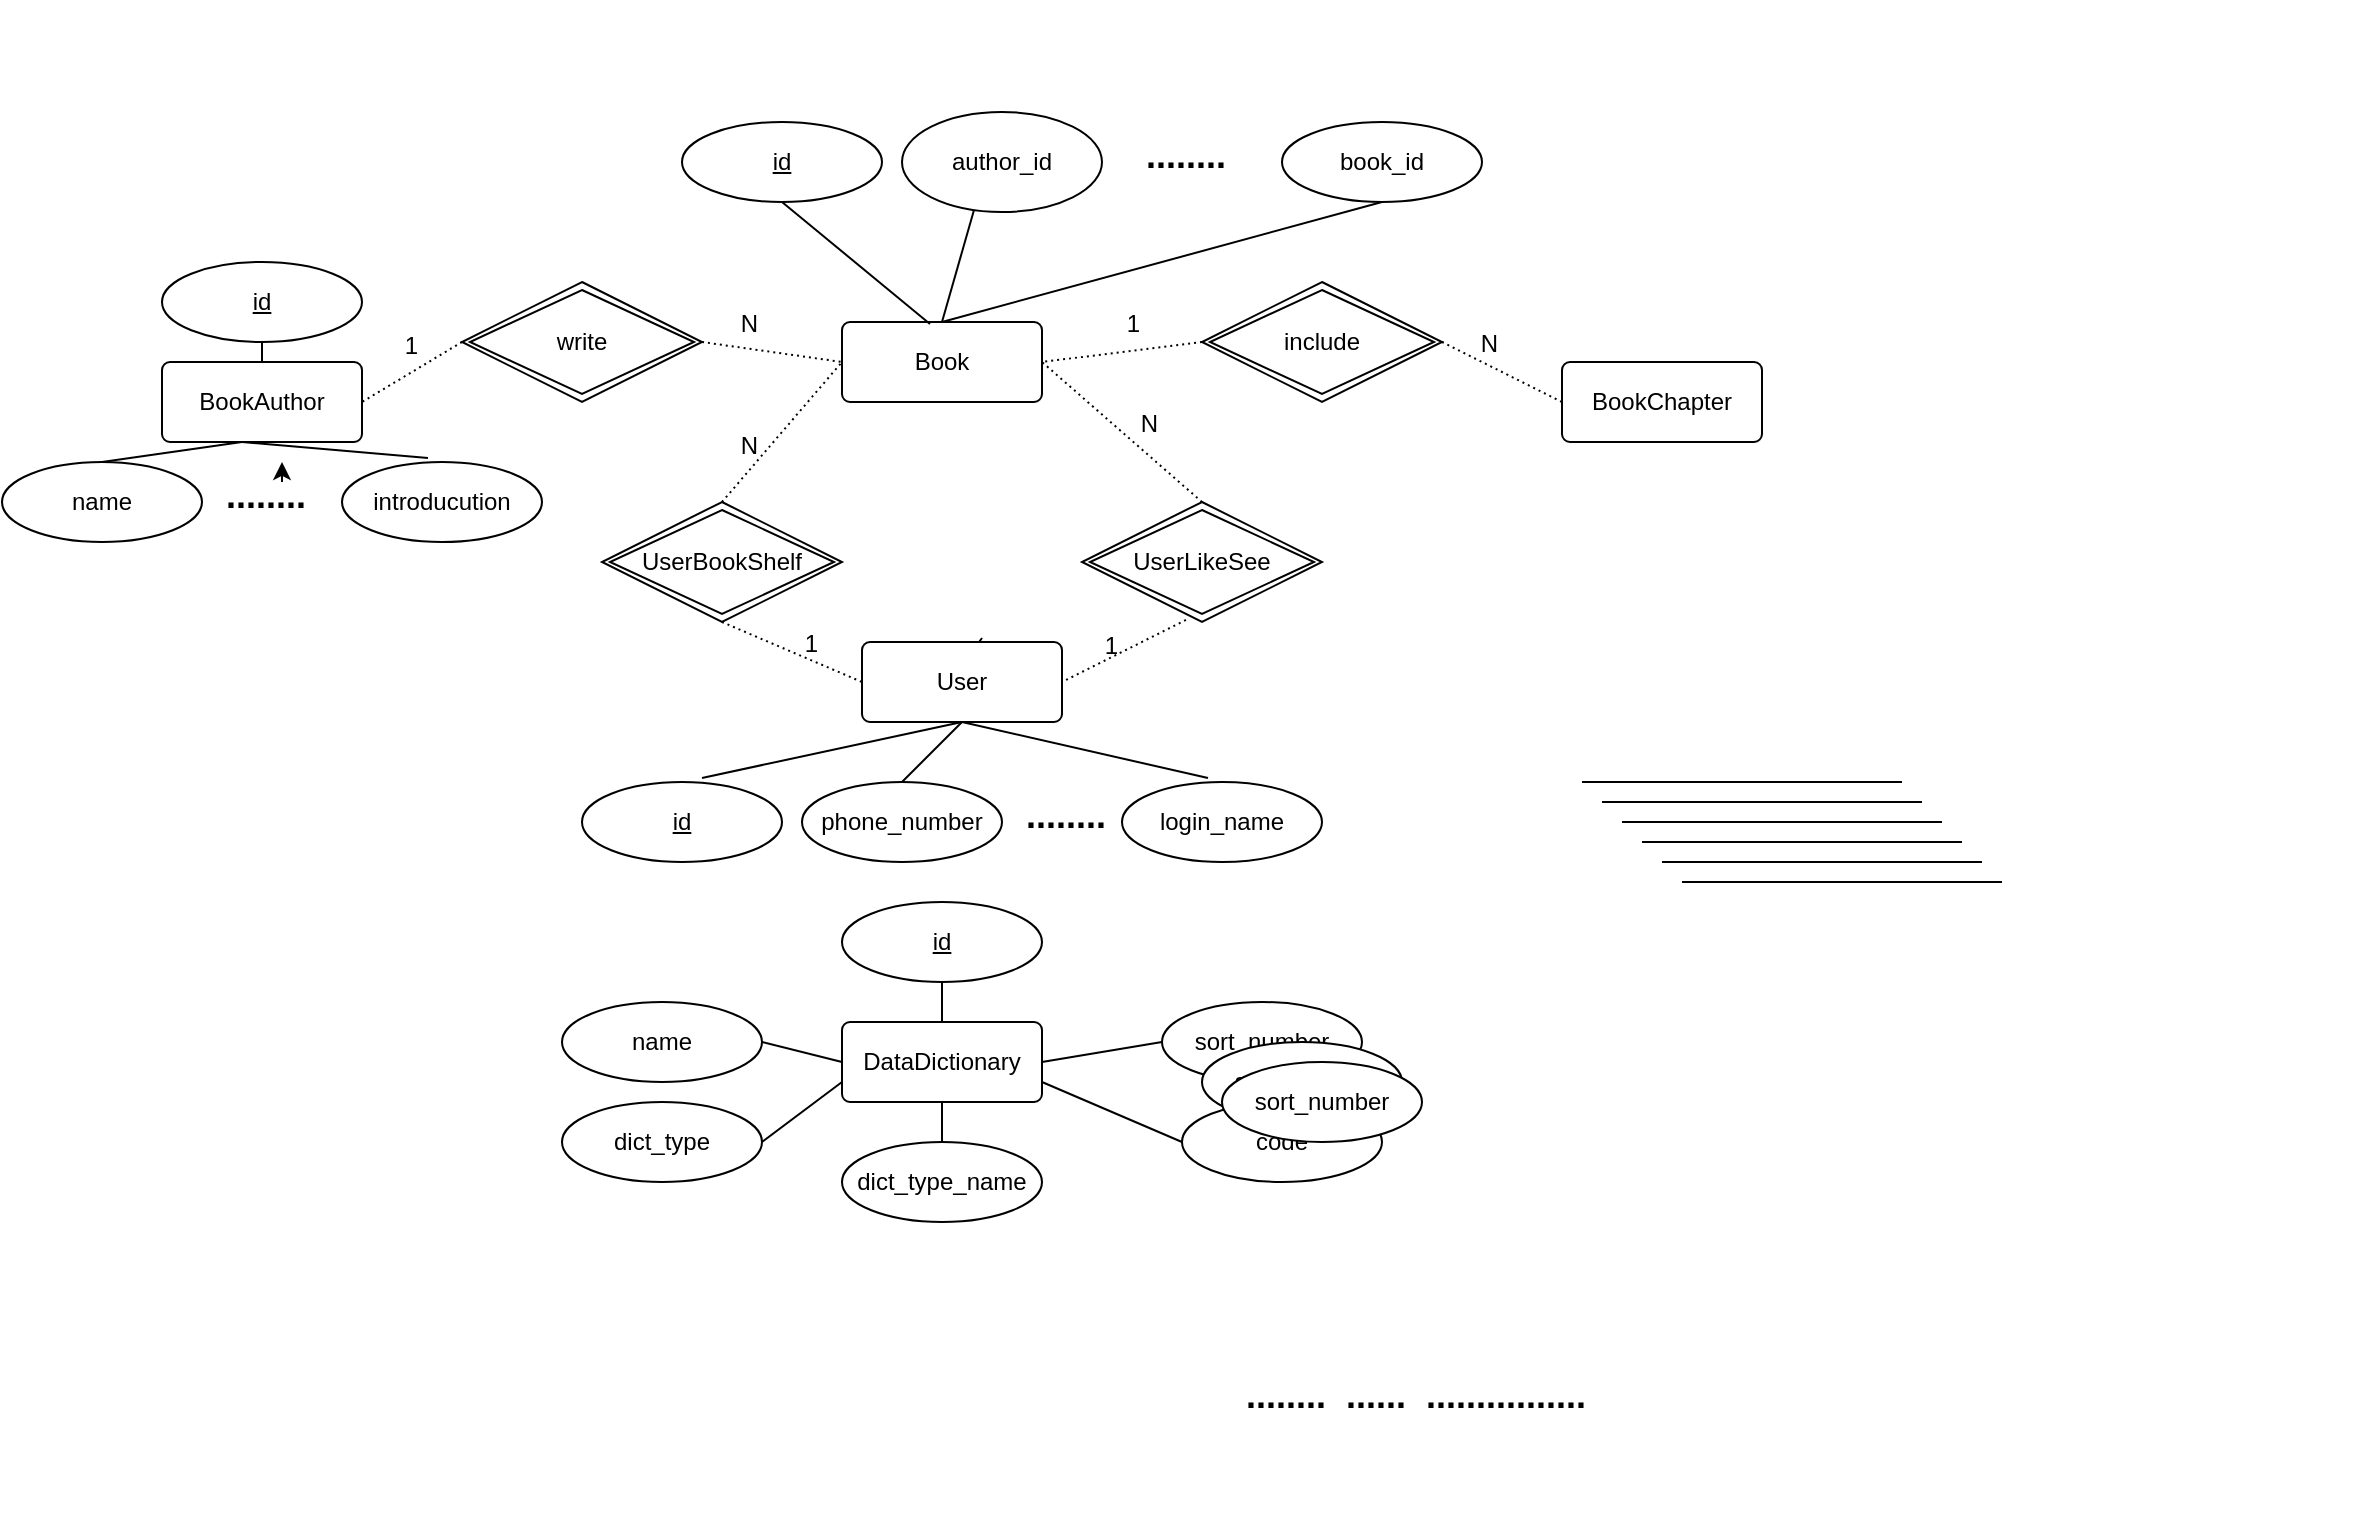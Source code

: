 <mxfile version="21.3.2" type="github">
  <diagram id="R2lEEEUBdFMjLlhIrx00" name="Page-1">
    <mxGraphModel dx="2421" dy="796" grid="1" gridSize="10" guides="1" tooltips="1" connect="1" arrows="1" fold="1" page="1" pageScale="1" pageWidth="850" pageHeight="1100" math="0" shadow="0" extFonts="Permanent Marker^https://fonts.googleapis.com/css?family=Permanent+Marker">
      <root>
        <mxCell id="0" />
        <mxCell id="1" parent="0" />
        <mxCell id="S7SiLh0995_sBBa2Cg7T-1" value="DataDictionary" style="rounded=1;arcSize=10;whiteSpace=wrap;html=1;align=center;" vertex="1" parent="1">
          <mxGeometry x="360" y="550" width="100" height="40" as="geometry" />
        </mxCell>
        <mxCell id="S7SiLh0995_sBBa2Cg7T-4" value="BookChapter" style="rounded=1;arcSize=10;whiteSpace=wrap;html=1;align=center;" vertex="1" parent="1">
          <mxGeometry x="720" y="220" width="100" height="40" as="geometry" />
        </mxCell>
        <mxCell id="S7SiLh0995_sBBa2Cg7T-5" value="Book" style="rounded=1;arcSize=10;whiteSpace=wrap;html=1;align=center;" vertex="1" parent="1">
          <mxGeometry x="360" y="200" width="100" height="40" as="geometry" />
        </mxCell>
        <mxCell id="S7SiLh0995_sBBa2Cg7T-6" value="BookAuthor" style="rounded=1;arcSize=10;whiteSpace=wrap;html=1;align=center;" vertex="1" parent="1">
          <mxGeometry x="20" y="220" width="100" height="40" as="geometry" />
        </mxCell>
        <mxCell id="S7SiLh0995_sBBa2Cg7T-12" value="UserBookShelf" style="shape=rhombus;double=1;perimeter=rhombusPerimeter;whiteSpace=wrap;html=1;align=center;" vertex="1" parent="1">
          <mxGeometry x="240" y="290" width="120" height="60" as="geometry" />
        </mxCell>
        <mxCell id="S7SiLh0995_sBBa2Cg7T-13" value="" style="endArrow=none;html=1;rounded=0;dashed=1;dashPattern=1 2;exitX=0.5;exitY=1;exitDx=0;exitDy=0;entryX=0;entryY=0.5;entryDx=0;entryDy=0;" edge="1" parent="1" source="S7SiLh0995_sBBa2Cg7T-12" target="S7SiLh0995_sBBa2Cg7T-3">
          <mxGeometry relative="1" as="geometry">
            <mxPoint x="340" y="410" as="sourcePoint" />
            <mxPoint x="500" y="410" as="targetPoint" />
          </mxGeometry>
        </mxCell>
        <mxCell id="S7SiLh0995_sBBa2Cg7T-14" value="1" style="resizable=0;html=1;whiteSpace=wrap;align=right;verticalAlign=bottom;" connectable="0" vertex="1" parent="S7SiLh0995_sBBa2Cg7T-13">
          <mxGeometry x="1" relative="1" as="geometry">
            <mxPoint x="-20" y="-10" as="offset" />
          </mxGeometry>
        </mxCell>
        <mxCell id="S7SiLh0995_sBBa2Cg7T-15" value="" style="endArrow=none;html=1;rounded=0;dashed=1;dashPattern=1 2;entryX=0;entryY=0.5;entryDx=0;entryDy=0;exitX=0.5;exitY=0;exitDx=0;exitDy=0;" edge="1" parent="1" source="S7SiLh0995_sBBa2Cg7T-12" target="S7SiLh0995_sBBa2Cg7T-5">
          <mxGeometry relative="1" as="geometry">
            <mxPoint x="180" y="270" as="sourcePoint" />
            <mxPoint x="340" y="270" as="targetPoint" />
          </mxGeometry>
        </mxCell>
        <mxCell id="S7SiLh0995_sBBa2Cg7T-16" value="N" style="resizable=0;html=1;whiteSpace=wrap;align=right;verticalAlign=bottom;" connectable="0" vertex="1" parent="S7SiLh0995_sBBa2Cg7T-15">
          <mxGeometry x="1" relative="1" as="geometry">
            <mxPoint x="-40" y="50" as="offset" />
          </mxGeometry>
        </mxCell>
        <mxCell id="S7SiLh0995_sBBa2Cg7T-17" value="UserLikeSee" style="shape=rhombus;double=1;perimeter=rhombusPerimeter;whiteSpace=wrap;html=1;align=center;" vertex="1" parent="1">
          <mxGeometry x="480" y="290" width="120" height="60" as="geometry" />
        </mxCell>
        <mxCell id="S7SiLh0995_sBBa2Cg7T-20" value="" style="endArrow=none;html=1;rounded=0;dashed=1;dashPattern=1 2;entryX=1;entryY=0.5;entryDx=0;entryDy=0;exitX=0.433;exitY=0.983;exitDx=0;exitDy=0;exitPerimeter=0;" edge="1" parent="1" source="S7SiLh0995_sBBa2Cg7T-17" target="S7SiLh0995_sBBa2Cg7T-3">
          <mxGeometry relative="1" as="geometry">
            <mxPoint x="340" y="410" as="sourcePoint" />
            <mxPoint x="500" y="410" as="targetPoint" />
          </mxGeometry>
        </mxCell>
        <mxCell id="S7SiLh0995_sBBa2Cg7T-21" value="1" style="resizable=0;html=1;whiteSpace=wrap;align=right;verticalAlign=bottom;" connectable="0" vertex="1" parent="S7SiLh0995_sBBa2Cg7T-20">
          <mxGeometry x="1" relative="1" as="geometry">
            <mxPoint x="30" y="-10" as="offset" />
          </mxGeometry>
        </mxCell>
        <mxCell id="S7SiLh0995_sBBa2Cg7T-22" value="" style="endArrow=none;html=1;rounded=0;dashed=1;dashPattern=1 2;entryX=1;entryY=0.5;entryDx=0;entryDy=0;exitX=0.5;exitY=0;exitDx=0;exitDy=0;" edge="1" parent="1" source="S7SiLh0995_sBBa2Cg7T-17" target="S7SiLh0995_sBBa2Cg7T-5">
          <mxGeometry relative="1" as="geometry">
            <mxPoint x="340" y="410" as="sourcePoint" />
            <mxPoint x="500" y="410" as="targetPoint" />
          </mxGeometry>
        </mxCell>
        <mxCell id="S7SiLh0995_sBBa2Cg7T-23" value="N" style="resizable=0;html=1;whiteSpace=wrap;align=right;verticalAlign=bottom;" connectable="0" vertex="1" parent="S7SiLh0995_sBBa2Cg7T-22">
          <mxGeometry x="1" relative="1" as="geometry">
            <mxPoint x="60" y="40" as="offset" />
          </mxGeometry>
        </mxCell>
        <mxCell id="S7SiLh0995_sBBa2Cg7T-24" value="write" style="shape=rhombus;double=1;perimeter=rhombusPerimeter;whiteSpace=wrap;html=1;align=center;" vertex="1" parent="1">
          <mxGeometry x="170" y="180" width="120" height="60" as="geometry" />
        </mxCell>
        <mxCell id="S7SiLh0995_sBBa2Cg7T-25" value="include" style="shape=rhombus;double=1;perimeter=rhombusPerimeter;whiteSpace=wrap;html=1;align=center;" vertex="1" parent="1">
          <mxGeometry x="540" y="180" width="120" height="60" as="geometry" />
        </mxCell>
        <mxCell id="S7SiLh0995_sBBa2Cg7T-28" value="" style="endArrow=none;html=1;rounded=0;dashed=1;dashPattern=1 2;entryX=0;entryY=0.5;entryDx=0;entryDy=0;exitX=1;exitY=0.5;exitDx=0;exitDy=0;" edge="1" parent="1" source="S7SiLh0995_sBBa2Cg7T-24" target="S7SiLh0995_sBBa2Cg7T-5">
          <mxGeometry relative="1" as="geometry">
            <mxPoint x="340" y="410" as="sourcePoint" />
            <mxPoint x="500" y="410" as="targetPoint" />
          </mxGeometry>
        </mxCell>
        <mxCell id="S7SiLh0995_sBBa2Cg7T-29" value="N" style="resizable=0;html=1;whiteSpace=wrap;align=right;verticalAlign=bottom;" connectable="0" vertex="1" parent="S7SiLh0995_sBBa2Cg7T-28">
          <mxGeometry x="1" relative="1" as="geometry">
            <mxPoint x="-40" y="-10" as="offset" />
          </mxGeometry>
        </mxCell>
        <mxCell id="S7SiLh0995_sBBa2Cg7T-30" value="" style="endArrow=none;html=1;rounded=0;dashed=1;dashPattern=1 2;entryX=1;entryY=0.5;entryDx=0;entryDy=0;exitX=0;exitY=0.5;exitDx=0;exitDy=0;" edge="1" parent="1" source="S7SiLh0995_sBBa2Cg7T-24" target="S7SiLh0995_sBBa2Cg7T-6">
          <mxGeometry relative="1" as="geometry">
            <mxPoint x="340" y="410" as="sourcePoint" />
            <mxPoint x="500" y="410" as="targetPoint" />
          </mxGeometry>
        </mxCell>
        <mxCell id="S7SiLh0995_sBBa2Cg7T-31" value="1" style="resizable=0;html=1;whiteSpace=wrap;align=right;verticalAlign=bottom;" connectable="0" vertex="1" parent="S7SiLh0995_sBBa2Cg7T-30">
          <mxGeometry x="1" relative="1" as="geometry">
            <mxPoint x="30" y="-20" as="offset" />
          </mxGeometry>
        </mxCell>
        <mxCell id="S7SiLh0995_sBBa2Cg7T-34" value="" style="endArrow=none;html=1;rounded=0;dashed=1;dashPattern=1 2;entryX=0;entryY=0.5;entryDx=0;entryDy=0;exitX=1;exitY=0.5;exitDx=0;exitDy=0;" edge="1" parent="1" source="S7SiLh0995_sBBa2Cg7T-25" target="S7SiLh0995_sBBa2Cg7T-4">
          <mxGeometry relative="1" as="geometry">
            <mxPoint x="340" y="410" as="sourcePoint" />
            <mxPoint x="470" y="450" as="targetPoint" />
          </mxGeometry>
        </mxCell>
        <mxCell id="S7SiLh0995_sBBa2Cg7T-35" value="N" style="resizable=0;html=1;whiteSpace=wrap;align=right;verticalAlign=bottom;" connectable="0" vertex="1" parent="S7SiLh0995_sBBa2Cg7T-34">
          <mxGeometry x="1" relative="1" as="geometry">
            <mxPoint x="-30" y="-20" as="offset" />
          </mxGeometry>
        </mxCell>
        <mxCell id="S7SiLh0995_sBBa2Cg7T-36" value="" style="endArrow=none;html=1;rounded=0;dashed=1;dashPattern=1 2;entryX=1;entryY=0.5;entryDx=0;entryDy=0;exitX=0;exitY=0.5;exitDx=0;exitDy=0;" edge="1" parent="1" source="S7SiLh0995_sBBa2Cg7T-25" target="S7SiLh0995_sBBa2Cg7T-5">
          <mxGeometry relative="1" as="geometry">
            <mxPoint x="340" y="410" as="sourcePoint" />
            <mxPoint x="500" y="410" as="targetPoint" />
          </mxGeometry>
        </mxCell>
        <mxCell id="S7SiLh0995_sBBa2Cg7T-37" value="1" style="resizable=0;html=1;whiteSpace=wrap;align=right;verticalAlign=bottom;" connectable="0" vertex="1" parent="S7SiLh0995_sBBa2Cg7T-36">
          <mxGeometry x="1" relative="1" as="geometry">
            <mxPoint x="50" y="-10" as="offset" />
          </mxGeometry>
        </mxCell>
        <mxCell id="S7SiLh0995_sBBa2Cg7T-38" value="dict_type" style="ellipse;whiteSpace=wrap;html=1;align=center;" vertex="1" parent="1">
          <mxGeometry x="220" y="590" width="100" height="40" as="geometry" />
        </mxCell>
        <mxCell id="S7SiLh0995_sBBa2Cg7T-39" value="&lt;font style=&quot;font-size: 18px;&quot;&gt;&lt;b&gt;........&amp;nbsp; ......&amp;nbsp; ................&lt;/b&gt;&lt;/font&gt;" style="text;whiteSpace=wrap;html=1;" vertex="1" parent="1">
          <mxGeometry x="560" y="720" width="560" height="80" as="geometry" />
        </mxCell>
        <mxCell id="S7SiLh0995_sBBa2Cg7T-41" value="id&lt;br&gt;" style="ellipse;whiteSpace=wrap;html=1;align=center;fontStyle=4;" vertex="1" parent="1">
          <mxGeometry x="360" y="490" width="100" height="40" as="geometry" />
        </mxCell>
        <mxCell id="S7SiLh0995_sBBa2Cg7T-42" value="dict_type_name" style="ellipse;whiteSpace=wrap;html=1;align=center;" vertex="1" parent="1">
          <mxGeometry x="360" y="610" width="100" height="40" as="geometry" />
        </mxCell>
        <mxCell id="S7SiLh0995_sBBa2Cg7T-43" value="code" style="ellipse;whiteSpace=wrap;html=1;align=center;" vertex="1" parent="1">
          <mxGeometry x="530" y="590" width="100" height="40" as="geometry" />
        </mxCell>
        <mxCell id="S7SiLh0995_sBBa2Cg7T-44" value="name" style="ellipse;whiteSpace=wrap;html=1;align=center;" vertex="1" parent="1">
          <mxGeometry x="220" y="540" width="100" height="40" as="geometry" />
        </mxCell>
        <mxCell id="S7SiLh0995_sBBa2Cg7T-45" value="sort_number" style="ellipse;whiteSpace=wrap;html=1;align=center;" vertex="1" parent="1">
          <mxGeometry x="520" y="540" width="100" height="40" as="geometry" />
        </mxCell>
        <mxCell id="S7SiLh0995_sBBa2Cg7T-51" value="" style="endArrow=none;html=1;rounded=0;exitX=0.6;exitY=-0.05;exitDx=0;exitDy=0;exitPerimeter=0;" edge="1" parent="1" source="S7SiLh0995_sBBa2Cg7T-3">
          <mxGeometry relative="1" as="geometry">
            <mxPoint x="700" y="400" as="sourcePoint" />
            <mxPoint x="400" y="400" as="targetPoint" />
          </mxGeometry>
        </mxCell>
        <mxCell id="S7SiLh0995_sBBa2Cg7T-53" value="" style="resizable=0;html=1;whiteSpace=wrap;align=right;verticalAlign=bottom;" connectable="0" vertex="1" parent="S7SiLh0995_sBBa2Cg7T-51">
          <mxGeometry x="1" relative="1" as="geometry" />
        </mxCell>
        <mxCell id="S7SiLh0995_sBBa2Cg7T-54" value="" style="endArrow=none;html=1;rounded=0;entryX=0;entryY=0.5;entryDx=0;entryDy=0;exitX=1;exitY=0.75;exitDx=0;exitDy=0;" edge="1" parent="1" source="S7SiLh0995_sBBa2Cg7T-1" target="S7SiLh0995_sBBa2Cg7T-43">
          <mxGeometry relative="1" as="geometry">
            <mxPoint x="350" y="420" as="sourcePoint" />
            <mxPoint x="510" y="420" as="targetPoint" />
          </mxGeometry>
        </mxCell>
        <mxCell id="S7SiLh0995_sBBa2Cg7T-55" value="" style="resizable=0;html=1;whiteSpace=wrap;align=left;verticalAlign=bottom;" connectable="0" vertex="1" parent="S7SiLh0995_sBBa2Cg7T-54">
          <mxGeometry x="-1" relative="1" as="geometry" />
        </mxCell>
        <mxCell id="S7SiLh0995_sBBa2Cg7T-56" value="" style="resizable=0;html=1;whiteSpace=wrap;align=right;verticalAlign=bottom;" connectable="0" vertex="1" parent="S7SiLh0995_sBBa2Cg7T-54">
          <mxGeometry x="1" relative="1" as="geometry" />
        </mxCell>
        <mxCell id="S7SiLh0995_sBBa2Cg7T-57" value="" style="endArrow=none;html=1;rounded=0;entryX=0;entryY=0.5;entryDx=0;entryDy=0;" edge="1" parent="1" target="S7SiLh0995_sBBa2Cg7T-1">
          <mxGeometry relative="1" as="geometry">
            <mxPoint x="320" y="560" as="sourcePoint" />
            <mxPoint x="520" y="430" as="targetPoint" />
          </mxGeometry>
        </mxCell>
        <mxCell id="S7SiLh0995_sBBa2Cg7T-58" value="" style="resizable=0;html=1;whiteSpace=wrap;align=left;verticalAlign=bottom;" connectable="0" vertex="1" parent="S7SiLh0995_sBBa2Cg7T-57">
          <mxGeometry x="-1" relative="1" as="geometry" />
        </mxCell>
        <mxCell id="S7SiLh0995_sBBa2Cg7T-59" value="" style="resizable=0;html=1;whiteSpace=wrap;align=right;verticalAlign=bottom;" connectable="0" vertex="1" parent="S7SiLh0995_sBBa2Cg7T-57">
          <mxGeometry x="1" relative="1" as="geometry" />
        </mxCell>
        <mxCell id="S7SiLh0995_sBBa2Cg7T-60" value="" style="endArrow=none;html=1;rounded=0;entryX=0.5;entryY=0;entryDx=0;entryDy=0;exitX=0.5;exitY=1;exitDx=0;exitDy=0;" edge="1" parent="1" source="S7SiLh0995_sBBa2Cg7T-41" target="S7SiLh0995_sBBa2Cg7T-1">
          <mxGeometry relative="1" as="geometry">
            <mxPoint x="370" y="440" as="sourcePoint" />
            <mxPoint x="530" y="440" as="targetPoint" />
          </mxGeometry>
        </mxCell>
        <mxCell id="S7SiLh0995_sBBa2Cg7T-61" value="" style="resizable=0;html=1;whiteSpace=wrap;align=left;verticalAlign=bottom;" connectable="0" vertex="1" parent="S7SiLh0995_sBBa2Cg7T-60">
          <mxGeometry x="-1" relative="1" as="geometry" />
        </mxCell>
        <mxCell id="S7SiLh0995_sBBa2Cg7T-62" value="" style="resizable=0;html=1;whiteSpace=wrap;align=right;verticalAlign=bottom;" connectable="0" vertex="1" parent="S7SiLh0995_sBBa2Cg7T-60">
          <mxGeometry x="1" relative="1" as="geometry" />
        </mxCell>
        <mxCell id="S7SiLh0995_sBBa2Cg7T-63" value="" style="endArrow=none;html=1;rounded=0;entryX=0;entryY=0.5;entryDx=0;entryDy=0;exitX=1;exitY=0.5;exitDx=0;exitDy=0;" edge="1" parent="1" source="S7SiLh0995_sBBa2Cg7T-1" target="S7SiLh0995_sBBa2Cg7T-45">
          <mxGeometry relative="1" as="geometry">
            <mxPoint x="380" y="450" as="sourcePoint" />
            <mxPoint x="540" y="450" as="targetPoint" />
          </mxGeometry>
        </mxCell>
        <mxCell id="S7SiLh0995_sBBa2Cg7T-64" value="" style="resizable=0;html=1;whiteSpace=wrap;align=left;verticalAlign=bottom;" connectable="0" vertex="1" parent="S7SiLh0995_sBBa2Cg7T-63">
          <mxGeometry x="-1" relative="1" as="geometry" />
        </mxCell>
        <mxCell id="S7SiLh0995_sBBa2Cg7T-65" value="" style="resizable=0;html=1;whiteSpace=wrap;align=right;verticalAlign=bottom;" connectable="0" vertex="1" parent="S7SiLh0995_sBBa2Cg7T-63">
          <mxGeometry x="1" relative="1" as="geometry" />
        </mxCell>
        <mxCell id="S7SiLh0995_sBBa2Cg7T-66" value="" style="endArrow=none;html=1;rounded=0;entryX=1;entryY=0.5;entryDx=0;entryDy=0;exitX=0;exitY=0.75;exitDx=0;exitDy=0;" edge="1" parent="1" source="S7SiLh0995_sBBa2Cg7T-1" target="S7SiLh0995_sBBa2Cg7T-38">
          <mxGeometry relative="1" as="geometry">
            <mxPoint x="390" y="460" as="sourcePoint" />
            <mxPoint x="550" y="460" as="targetPoint" />
          </mxGeometry>
        </mxCell>
        <mxCell id="S7SiLh0995_sBBa2Cg7T-67" value="" style="resizable=0;html=1;whiteSpace=wrap;align=left;verticalAlign=bottom;" connectable="0" vertex="1" parent="S7SiLh0995_sBBa2Cg7T-66">
          <mxGeometry x="-1" relative="1" as="geometry" />
        </mxCell>
        <mxCell id="S7SiLh0995_sBBa2Cg7T-68" value="" style="resizable=0;html=1;whiteSpace=wrap;align=right;verticalAlign=bottom;" connectable="0" vertex="1" parent="S7SiLh0995_sBBa2Cg7T-66">
          <mxGeometry x="1" relative="1" as="geometry" />
        </mxCell>
        <mxCell id="S7SiLh0995_sBBa2Cg7T-69" value="" style="endArrow=none;html=1;rounded=0;entryX=0.5;entryY=0;entryDx=0;entryDy=0;" edge="1" parent="1" target="S7SiLh0995_sBBa2Cg7T-42">
          <mxGeometry relative="1" as="geometry">
            <mxPoint x="410" y="590" as="sourcePoint" />
            <mxPoint x="560" y="470" as="targetPoint" />
          </mxGeometry>
        </mxCell>
        <mxCell id="S7SiLh0995_sBBa2Cg7T-70" value="" style="resizable=0;html=1;whiteSpace=wrap;align=left;verticalAlign=bottom;" connectable="0" vertex="1" parent="S7SiLh0995_sBBa2Cg7T-69">
          <mxGeometry x="-1" relative="1" as="geometry" />
        </mxCell>
        <mxCell id="S7SiLh0995_sBBa2Cg7T-71" value="" style="resizable=0;html=1;whiteSpace=wrap;align=right;verticalAlign=bottom;" connectable="0" vertex="1" parent="S7SiLh0995_sBBa2Cg7T-69">
          <mxGeometry x="1" relative="1" as="geometry" />
        </mxCell>
        <mxCell id="S7SiLh0995_sBBa2Cg7T-72" value="id&lt;br&gt;" style="ellipse;whiteSpace=wrap;html=1;align=center;fontStyle=4;" vertex="1" parent="1">
          <mxGeometry x="230" y="430" width="100" height="40" as="geometry" />
        </mxCell>
        <mxCell id="S7SiLh0995_sBBa2Cg7T-73" value="" style="endArrow=none;html=1;rounded=0;exitX=0.5;exitY=0;exitDx=0;exitDy=0;entryX=0.5;entryY=1;entryDx=0;entryDy=0;" edge="1" parent="1" source="S7SiLh0995_sBBa2Cg7T-97" target="S7SiLh0995_sBBa2Cg7T-3">
          <mxGeometry relative="1" as="geometry">
            <mxPoint x="710" y="410" as="sourcePoint" />
            <mxPoint x="410" y="410" as="targetPoint" />
          </mxGeometry>
        </mxCell>
        <mxCell id="S7SiLh0995_sBBa2Cg7T-74" value="" style="resizable=0;html=1;whiteSpace=wrap;align=left;verticalAlign=bottom;" connectable="0" vertex="1" parent="S7SiLh0995_sBBa2Cg7T-73">
          <mxGeometry x="-1" relative="1" as="geometry" />
        </mxCell>
        <mxCell id="S7SiLh0995_sBBa2Cg7T-75" value="" style="resizable=0;html=1;whiteSpace=wrap;align=right;verticalAlign=bottom;" connectable="0" vertex="1" parent="S7SiLh0995_sBBa2Cg7T-73">
          <mxGeometry x="1" relative="1" as="geometry" />
        </mxCell>
        <mxCell id="S7SiLh0995_sBBa2Cg7T-76" value="" style="endArrow=none;html=1;rounded=0;exitX=0.5;exitY=1;exitDx=0;exitDy=0;entryX=0.43;entryY=-0.05;entryDx=0;entryDy=0;entryPerimeter=0;" edge="1" parent="1" source="S7SiLh0995_sBBa2Cg7T-3" target="S7SiLh0995_sBBa2Cg7T-100">
          <mxGeometry relative="1" as="geometry">
            <mxPoint x="720" y="420" as="sourcePoint" />
            <mxPoint x="880" y="420" as="targetPoint" />
          </mxGeometry>
        </mxCell>
        <mxCell id="S7SiLh0995_sBBa2Cg7T-77" value="" style="resizable=0;html=1;whiteSpace=wrap;align=left;verticalAlign=bottom;" connectable="0" vertex="1" parent="S7SiLh0995_sBBa2Cg7T-76">
          <mxGeometry x="-1" relative="1" as="geometry" />
        </mxCell>
        <mxCell id="S7SiLh0995_sBBa2Cg7T-78" value="" style="resizable=0;html=1;whiteSpace=wrap;align=right;verticalAlign=bottom;" connectable="0" vertex="1" parent="S7SiLh0995_sBBa2Cg7T-76">
          <mxGeometry x="1" relative="1" as="geometry" />
        </mxCell>
        <mxCell id="S7SiLh0995_sBBa2Cg7T-79" value="" style="endArrow=none;html=1;rounded=0;" edge="1" parent="1">
          <mxGeometry relative="1" as="geometry">
            <mxPoint x="730" y="430" as="sourcePoint" />
            <mxPoint x="890" y="430" as="targetPoint" />
          </mxGeometry>
        </mxCell>
        <mxCell id="S7SiLh0995_sBBa2Cg7T-80" value="" style="resizable=0;html=1;whiteSpace=wrap;align=left;verticalAlign=bottom;" connectable="0" vertex="1" parent="S7SiLh0995_sBBa2Cg7T-79">
          <mxGeometry x="-1" relative="1" as="geometry" />
        </mxCell>
        <mxCell id="S7SiLh0995_sBBa2Cg7T-81" value="" style="resizable=0;html=1;whiteSpace=wrap;align=right;verticalAlign=bottom;" connectable="0" vertex="1" parent="S7SiLh0995_sBBa2Cg7T-79">
          <mxGeometry x="1" relative="1" as="geometry" />
        </mxCell>
        <mxCell id="S7SiLh0995_sBBa2Cg7T-82" value="" style="endArrow=none;html=1;rounded=0;" edge="1" parent="1">
          <mxGeometry relative="1" as="geometry">
            <mxPoint x="740" y="440" as="sourcePoint" />
            <mxPoint x="900" y="440" as="targetPoint" />
          </mxGeometry>
        </mxCell>
        <mxCell id="S7SiLh0995_sBBa2Cg7T-83" value="" style="resizable=0;html=1;whiteSpace=wrap;align=left;verticalAlign=bottom;" connectable="0" vertex="1" parent="S7SiLh0995_sBBa2Cg7T-82">
          <mxGeometry x="-1" relative="1" as="geometry" />
        </mxCell>
        <mxCell id="S7SiLh0995_sBBa2Cg7T-84" value="" style="resizable=0;html=1;whiteSpace=wrap;align=right;verticalAlign=bottom;" connectable="0" vertex="1" parent="S7SiLh0995_sBBa2Cg7T-82">
          <mxGeometry x="1" relative="1" as="geometry" />
        </mxCell>
        <mxCell id="S7SiLh0995_sBBa2Cg7T-85" value="" style="endArrow=none;html=1;rounded=0;" edge="1" parent="1">
          <mxGeometry relative="1" as="geometry">
            <mxPoint x="750" y="450" as="sourcePoint" />
            <mxPoint x="910" y="450" as="targetPoint" />
          </mxGeometry>
        </mxCell>
        <mxCell id="S7SiLh0995_sBBa2Cg7T-86" value="" style="resizable=0;html=1;whiteSpace=wrap;align=left;verticalAlign=bottom;" connectable="0" vertex="1" parent="S7SiLh0995_sBBa2Cg7T-85">
          <mxGeometry x="-1" relative="1" as="geometry" />
        </mxCell>
        <mxCell id="S7SiLh0995_sBBa2Cg7T-87" value="" style="resizable=0;html=1;whiteSpace=wrap;align=right;verticalAlign=bottom;" connectable="0" vertex="1" parent="S7SiLh0995_sBBa2Cg7T-85">
          <mxGeometry x="1" relative="1" as="geometry" />
        </mxCell>
        <mxCell id="S7SiLh0995_sBBa2Cg7T-88" value="" style="endArrow=none;html=1;rounded=0;" edge="1" parent="1">
          <mxGeometry relative="1" as="geometry">
            <mxPoint x="760" y="460" as="sourcePoint" />
            <mxPoint x="920" y="460" as="targetPoint" />
          </mxGeometry>
        </mxCell>
        <mxCell id="S7SiLh0995_sBBa2Cg7T-89" value="" style="resizable=0;html=1;whiteSpace=wrap;align=left;verticalAlign=bottom;" connectable="0" vertex="1" parent="S7SiLh0995_sBBa2Cg7T-88">
          <mxGeometry x="-1" relative="1" as="geometry" />
        </mxCell>
        <mxCell id="S7SiLh0995_sBBa2Cg7T-90" value="" style="resizable=0;html=1;whiteSpace=wrap;align=right;verticalAlign=bottom;" connectable="0" vertex="1" parent="S7SiLh0995_sBBa2Cg7T-88">
          <mxGeometry x="1" relative="1" as="geometry" />
        </mxCell>
        <mxCell id="S7SiLh0995_sBBa2Cg7T-91" value="" style="endArrow=none;html=1;rounded=0;" edge="1" parent="1">
          <mxGeometry relative="1" as="geometry">
            <mxPoint x="770" y="470" as="sourcePoint" />
            <mxPoint x="930" y="470" as="targetPoint" />
          </mxGeometry>
        </mxCell>
        <mxCell id="S7SiLh0995_sBBa2Cg7T-92" value="" style="resizable=0;html=1;whiteSpace=wrap;align=left;verticalAlign=bottom;" connectable="0" vertex="1" parent="S7SiLh0995_sBBa2Cg7T-91">
          <mxGeometry x="-1" relative="1" as="geometry" />
        </mxCell>
        <mxCell id="S7SiLh0995_sBBa2Cg7T-93" value="" style="resizable=0;html=1;whiteSpace=wrap;align=right;verticalAlign=bottom;" connectable="0" vertex="1" parent="S7SiLh0995_sBBa2Cg7T-91">
          <mxGeometry x="1" relative="1" as="geometry" />
        </mxCell>
        <mxCell id="S7SiLh0995_sBBa2Cg7T-94" value="" style="endArrow=none;html=1;rounded=0;" edge="1" parent="1">
          <mxGeometry relative="1" as="geometry">
            <mxPoint x="780" y="480" as="sourcePoint" />
            <mxPoint x="940" y="480" as="targetPoint" />
          </mxGeometry>
        </mxCell>
        <mxCell id="S7SiLh0995_sBBa2Cg7T-95" value="" style="resizable=0;html=1;whiteSpace=wrap;align=left;verticalAlign=bottom;" connectable="0" vertex="1" parent="S7SiLh0995_sBBa2Cg7T-94">
          <mxGeometry x="-1" relative="1" as="geometry" />
        </mxCell>
        <mxCell id="S7SiLh0995_sBBa2Cg7T-96" value="" style="resizable=0;html=1;whiteSpace=wrap;align=right;verticalAlign=bottom;" connectable="0" vertex="1" parent="S7SiLh0995_sBBa2Cg7T-94">
          <mxGeometry x="1" relative="1" as="geometry" />
        </mxCell>
        <mxCell id="S7SiLh0995_sBBa2Cg7T-97" value="phone_number" style="ellipse;whiteSpace=wrap;html=1;align=center;" vertex="1" parent="1">
          <mxGeometry x="340" y="430" width="100" height="40" as="geometry" />
        </mxCell>
        <mxCell id="S7SiLh0995_sBBa2Cg7T-98" value="sort_number" style="ellipse;whiteSpace=wrap;html=1;align=center;" vertex="1" parent="1">
          <mxGeometry x="540" y="560" width="100" height="40" as="geometry" />
        </mxCell>
        <mxCell id="S7SiLh0995_sBBa2Cg7T-99" value="sort_number" style="ellipse;whiteSpace=wrap;html=1;align=center;" vertex="1" parent="1">
          <mxGeometry x="550" y="570" width="100" height="40" as="geometry" />
        </mxCell>
        <mxCell id="S7SiLh0995_sBBa2Cg7T-100" value="login_name" style="ellipse;whiteSpace=wrap;html=1;align=center;" vertex="1" parent="1">
          <mxGeometry x="500" y="430" width="100" height="40" as="geometry" />
        </mxCell>
        <mxCell id="S7SiLh0995_sBBa2Cg7T-101" value="&lt;font style=&quot;font-size: 18px;&quot;&gt;&lt;b&gt;........&lt;/b&gt;&lt;/font&gt;" style="text;whiteSpace=wrap;html=1;" vertex="1" parent="1">
          <mxGeometry x="450" y="430" width="40" height="10" as="geometry" />
        </mxCell>
        <mxCell id="S7SiLh0995_sBBa2Cg7T-102" value="" style="endArrow=none;html=1;rounded=0;exitX=0.6;exitY=-0.05;exitDx=0;exitDy=0;exitPerimeter=0;entryX=0.5;entryY=1;entryDx=0;entryDy=0;" edge="1" parent="1" source="S7SiLh0995_sBBa2Cg7T-72" target="S7SiLh0995_sBBa2Cg7T-3">
          <mxGeometry relative="1" as="geometry">
            <mxPoint x="290" y="428" as="sourcePoint" />
            <mxPoint x="400" y="400" as="targetPoint" />
          </mxGeometry>
        </mxCell>
        <mxCell id="S7SiLh0995_sBBa2Cg7T-103" value="" style="resizable=0;html=1;whiteSpace=wrap;align=left;verticalAlign=bottom;" connectable="0" vertex="1" parent="S7SiLh0995_sBBa2Cg7T-102">
          <mxGeometry x="-1" relative="1" as="geometry" />
        </mxCell>
        <mxCell id="S7SiLh0995_sBBa2Cg7T-3" value="User" style="rounded=1;arcSize=10;whiteSpace=wrap;html=1;align=center;" vertex="1" parent="1">
          <mxGeometry x="370" y="360" width="100" height="40" as="geometry" />
        </mxCell>
        <mxCell id="S7SiLh0995_sBBa2Cg7T-105" value="" style="resizable=0;html=1;whiteSpace=wrap;align=right;verticalAlign=bottom;" connectable="0" vertex="1" parent="1">
          <mxGeometry x="199.776" y="320" as="geometry" />
        </mxCell>
        <mxCell id="S7SiLh0995_sBBa2Cg7T-106" value="id&lt;br&gt;" style="ellipse;whiteSpace=wrap;html=1;align=center;fontStyle=4;" vertex="1" parent="1">
          <mxGeometry x="20" y="169.996" width="100" height="40" as="geometry" />
        </mxCell>
        <mxCell id="S7SiLh0995_sBBa2Cg7T-107" value="" style="endArrow=none;html=1;rounded=0;exitX=0.5;exitY=0;exitDx=0;exitDy=0;" edge="1" parent="1" source="S7SiLh0995_sBBa2Cg7T-113">
          <mxGeometry relative="1" as="geometry">
            <mxPoint x="510" y="329.686" as="sourcePoint" />
            <mxPoint x="60" y="260" as="targetPoint" />
          </mxGeometry>
        </mxCell>
        <mxCell id="S7SiLh0995_sBBa2Cg7T-108" value="" style="resizable=0;html=1;whiteSpace=wrap;align=left;verticalAlign=bottom;" connectable="0" vertex="1" parent="S7SiLh0995_sBBa2Cg7T-107">
          <mxGeometry x="-1" relative="1" as="geometry" />
        </mxCell>
        <mxCell id="S7SiLh0995_sBBa2Cg7T-109" value="" style="resizable=0;html=1;whiteSpace=wrap;align=right;verticalAlign=bottom;" connectable="0" vertex="1" parent="S7SiLh0995_sBBa2Cg7T-107">
          <mxGeometry x="1" relative="1" as="geometry" />
        </mxCell>
        <mxCell id="S7SiLh0995_sBBa2Cg7T-110" value="" style="endArrow=none;html=1;rounded=0;entryX=0.43;entryY=-0.05;entryDx=0;entryDy=0;entryPerimeter=0;" edge="1" parent="1" target="S7SiLh0995_sBBa2Cg7T-114">
          <mxGeometry relative="1" as="geometry">
            <mxPoint x="60" y="260" as="sourcePoint" />
            <mxPoint x="680" y="339.686" as="targetPoint" />
          </mxGeometry>
        </mxCell>
        <mxCell id="S7SiLh0995_sBBa2Cg7T-111" value="" style="resizable=0;html=1;whiteSpace=wrap;align=left;verticalAlign=bottom;" connectable="0" vertex="1" parent="S7SiLh0995_sBBa2Cg7T-110">
          <mxGeometry x="-1" relative="1" as="geometry" />
        </mxCell>
        <mxCell id="S7SiLh0995_sBBa2Cg7T-112" value="" style="resizable=0;html=1;whiteSpace=wrap;align=right;verticalAlign=bottom;" connectable="0" vertex="1" parent="S7SiLh0995_sBBa2Cg7T-110">
          <mxGeometry x="1" relative="1" as="geometry" />
        </mxCell>
        <mxCell id="S7SiLh0995_sBBa2Cg7T-113" value="name" style="ellipse;whiteSpace=wrap;html=1;align=center;" vertex="1" parent="1">
          <mxGeometry x="-60" y="269.996" width="100" height="40" as="geometry" />
        </mxCell>
        <mxCell id="S7SiLh0995_sBBa2Cg7T-114" value="introducution" style="ellipse;whiteSpace=wrap;html=1;align=center;" vertex="1" parent="1">
          <mxGeometry x="110" y="269.996" width="100" height="40" as="geometry" />
        </mxCell>
        <mxCell id="S7SiLh0995_sBBa2Cg7T-115" value="&lt;font style=&quot;font-size: 18px;&quot;&gt;&lt;b&gt;........&lt;/b&gt;&lt;/font&gt;" style="text;whiteSpace=wrap;html=1;" vertex="1" parent="1">
          <mxGeometry x="50" y="269.996" width="40" height="10" as="geometry" />
        </mxCell>
        <mxCell id="S7SiLh0995_sBBa2Cg7T-116" value="" style="endArrow=none;html=1;rounded=0;exitX=0.5;exitY=1;exitDx=0;exitDy=0;entryX=0.5;entryY=0;entryDx=0;entryDy=0;" edge="1" parent="1" source="S7SiLh0995_sBBa2Cg7T-106" target="S7SiLh0995_sBBa2Cg7T-6">
          <mxGeometry relative="1" as="geometry">
            <mxPoint x="90" y="347.686" as="sourcePoint" />
            <mxPoint x="60" y="260" as="targetPoint" />
          </mxGeometry>
        </mxCell>
        <mxCell id="S7SiLh0995_sBBa2Cg7T-117" value="" style="resizable=0;html=1;whiteSpace=wrap;align=left;verticalAlign=bottom;" connectable="0" vertex="1" parent="S7SiLh0995_sBBa2Cg7T-116">
          <mxGeometry x="-1" relative="1" as="geometry" />
        </mxCell>
        <mxCell id="S7SiLh0995_sBBa2Cg7T-118" style="edgeStyle=orthogonalEdgeStyle;rounded=0;orthogonalLoop=1;jettySize=auto;html=1;exitX=0.75;exitY=1;exitDx=0;exitDy=0;entryX=0.75;entryY=0;entryDx=0;entryDy=0;" edge="1" parent="1" source="S7SiLh0995_sBBa2Cg7T-115" target="S7SiLh0995_sBBa2Cg7T-115">
          <mxGeometry relative="1" as="geometry" />
        </mxCell>
        <mxCell id="S7SiLh0995_sBBa2Cg7T-119" value="" style="resizable=0;html=1;whiteSpace=wrap;align=right;verticalAlign=bottom;" connectable="0" vertex="1" parent="1">
          <mxGeometry x="469.776" y="40.31" as="geometry" />
        </mxCell>
        <mxCell id="S7SiLh0995_sBBa2Cg7T-120" value="id&lt;br&gt;" style="ellipse;whiteSpace=wrap;html=1;align=center;fontStyle=4;" vertex="1" parent="1">
          <mxGeometry x="280" y="99.996" width="100" height="40" as="geometry" />
        </mxCell>
        <mxCell id="S7SiLh0995_sBBa2Cg7T-121" value="" style="endArrow=none;html=1;rounded=0;exitX=0.5;exitY=0;exitDx=0;exitDy=0;" edge="1" parent="1" source="S7SiLh0995_sBBa2Cg7T-127">
          <mxGeometry relative="1" as="geometry">
            <mxPoint x="780" y="49.996" as="sourcePoint" />
            <mxPoint x="410" y="200" as="targetPoint" />
          </mxGeometry>
        </mxCell>
        <mxCell id="S7SiLh0995_sBBa2Cg7T-122" value="" style="resizable=0;html=1;whiteSpace=wrap;align=left;verticalAlign=bottom;" connectable="0" vertex="1" parent="S7SiLh0995_sBBa2Cg7T-121">
          <mxGeometry x="-1" relative="1" as="geometry" />
        </mxCell>
        <mxCell id="S7SiLh0995_sBBa2Cg7T-123" value="" style="resizable=0;html=1;whiteSpace=wrap;align=right;verticalAlign=bottom;" connectable="0" vertex="1" parent="S7SiLh0995_sBBa2Cg7T-121">
          <mxGeometry x="1" relative="1" as="geometry" />
        </mxCell>
        <mxCell id="S7SiLh0995_sBBa2Cg7T-124" value="" style="endArrow=none;html=1;rounded=0;exitX=0.5;exitY=0;exitDx=0;exitDy=0;entryX=0.5;entryY=1;entryDx=0;entryDy=0;" edge="1" parent="1" target="S7SiLh0995_sBBa2Cg7T-128" source="S7SiLh0995_sBBa2Cg7T-5">
          <mxGeometry relative="1" as="geometry">
            <mxPoint x="490" y="39.996" as="sourcePoint" />
            <mxPoint x="950" y="59.996" as="targetPoint" />
          </mxGeometry>
        </mxCell>
        <mxCell id="S7SiLh0995_sBBa2Cg7T-125" value="" style="resizable=0;html=1;whiteSpace=wrap;align=left;verticalAlign=bottom;" connectable="0" vertex="1" parent="S7SiLh0995_sBBa2Cg7T-124">
          <mxGeometry x="-1" relative="1" as="geometry" />
        </mxCell>
        <mxCell id="S7SiLh0995_sBBa2Cg7T-126" value="" style="resizable=0;html=1;whiteSpace=wrap;align=right;verticalAlign=bottom;" connectable="0" vertex="1" parent="S7SiLh0995_sBBa2Cg7T-124">
          <mxGeometry x="1" relative="1" as="geometry" />
        </mxCell>
        <mxCell id="S7SiLh0995_sBBa2Cg7T-127" value="author_id" style="ellipse;whiteSpace=wrap;html=1;align=center;" vertex="1" parent="1">
          <mxGeometry x="390" y="95" width="100" height="50" as="geometry" />
        </mxCell>
        <mxCell id="S7SiLh0995_sBBa2Cg7T-128" value="book_id" style="ellipse;whiteSpace=wrap;html=1;align=center;" vertex="1" parent="1">
          <mxGeometry x="580" y="99.996" width="100" height="40" as="geometry" />
        </mxCell>
        <mxCell id="S7SiLh0995_sBBa2Cg7T-129" value="&lt;font style=&quot;font-size: 18px;&quot;&gt;&lt;b&gt;........&lt;/b&gt;&lt;/font&gt;" style="text;whiteSpace=wrap;html=1;" vertex="1" parent="1">
          <mxGeometry x="510" y="99.996" width="40" height="10" as="geometry" />
        </mxCell>
        <mxCell id="S7SiLh0995_sBBa2Cg7T-130" value="" style="endArrow=none;html=1;rounded=0;exitX=0.5;exitY=1;exitDx=0;exitDy=0;entryX=0.44;entryY=0.025;entryDx=0;entryDy=0;entryPerimeter=0;" edge="1" parent="1" source="S7SiLh0995_sBBa2Cg7T-120" target="S7SiLh0995_sBBa2Cg7T-5">
          <mxGeometry relative="1" as="geometry">
            <mxPoint x="360" y="67.996" as="sourcePoint" />
            <mxPoint x="319.774" y="150.31" as="targetPoint" />
          </mxGeometry>
        </mxCell>
        <mxCell id="S7SiLh0995_sBBa2Cg7T-131" value="" style="resizable=0;html=1;whiteSpace=wrap;align=left;verticalAlign=bottom;" connectable="0" vertex="1" parent="S7SiLh0995_sBBa2Cg7T-130">
          <mxGeometry x="-1" relative="1" as="geometry" />
        </mxCell>
      </root>
    </mxGraphModel>
  </diagram>
</mxfile>
